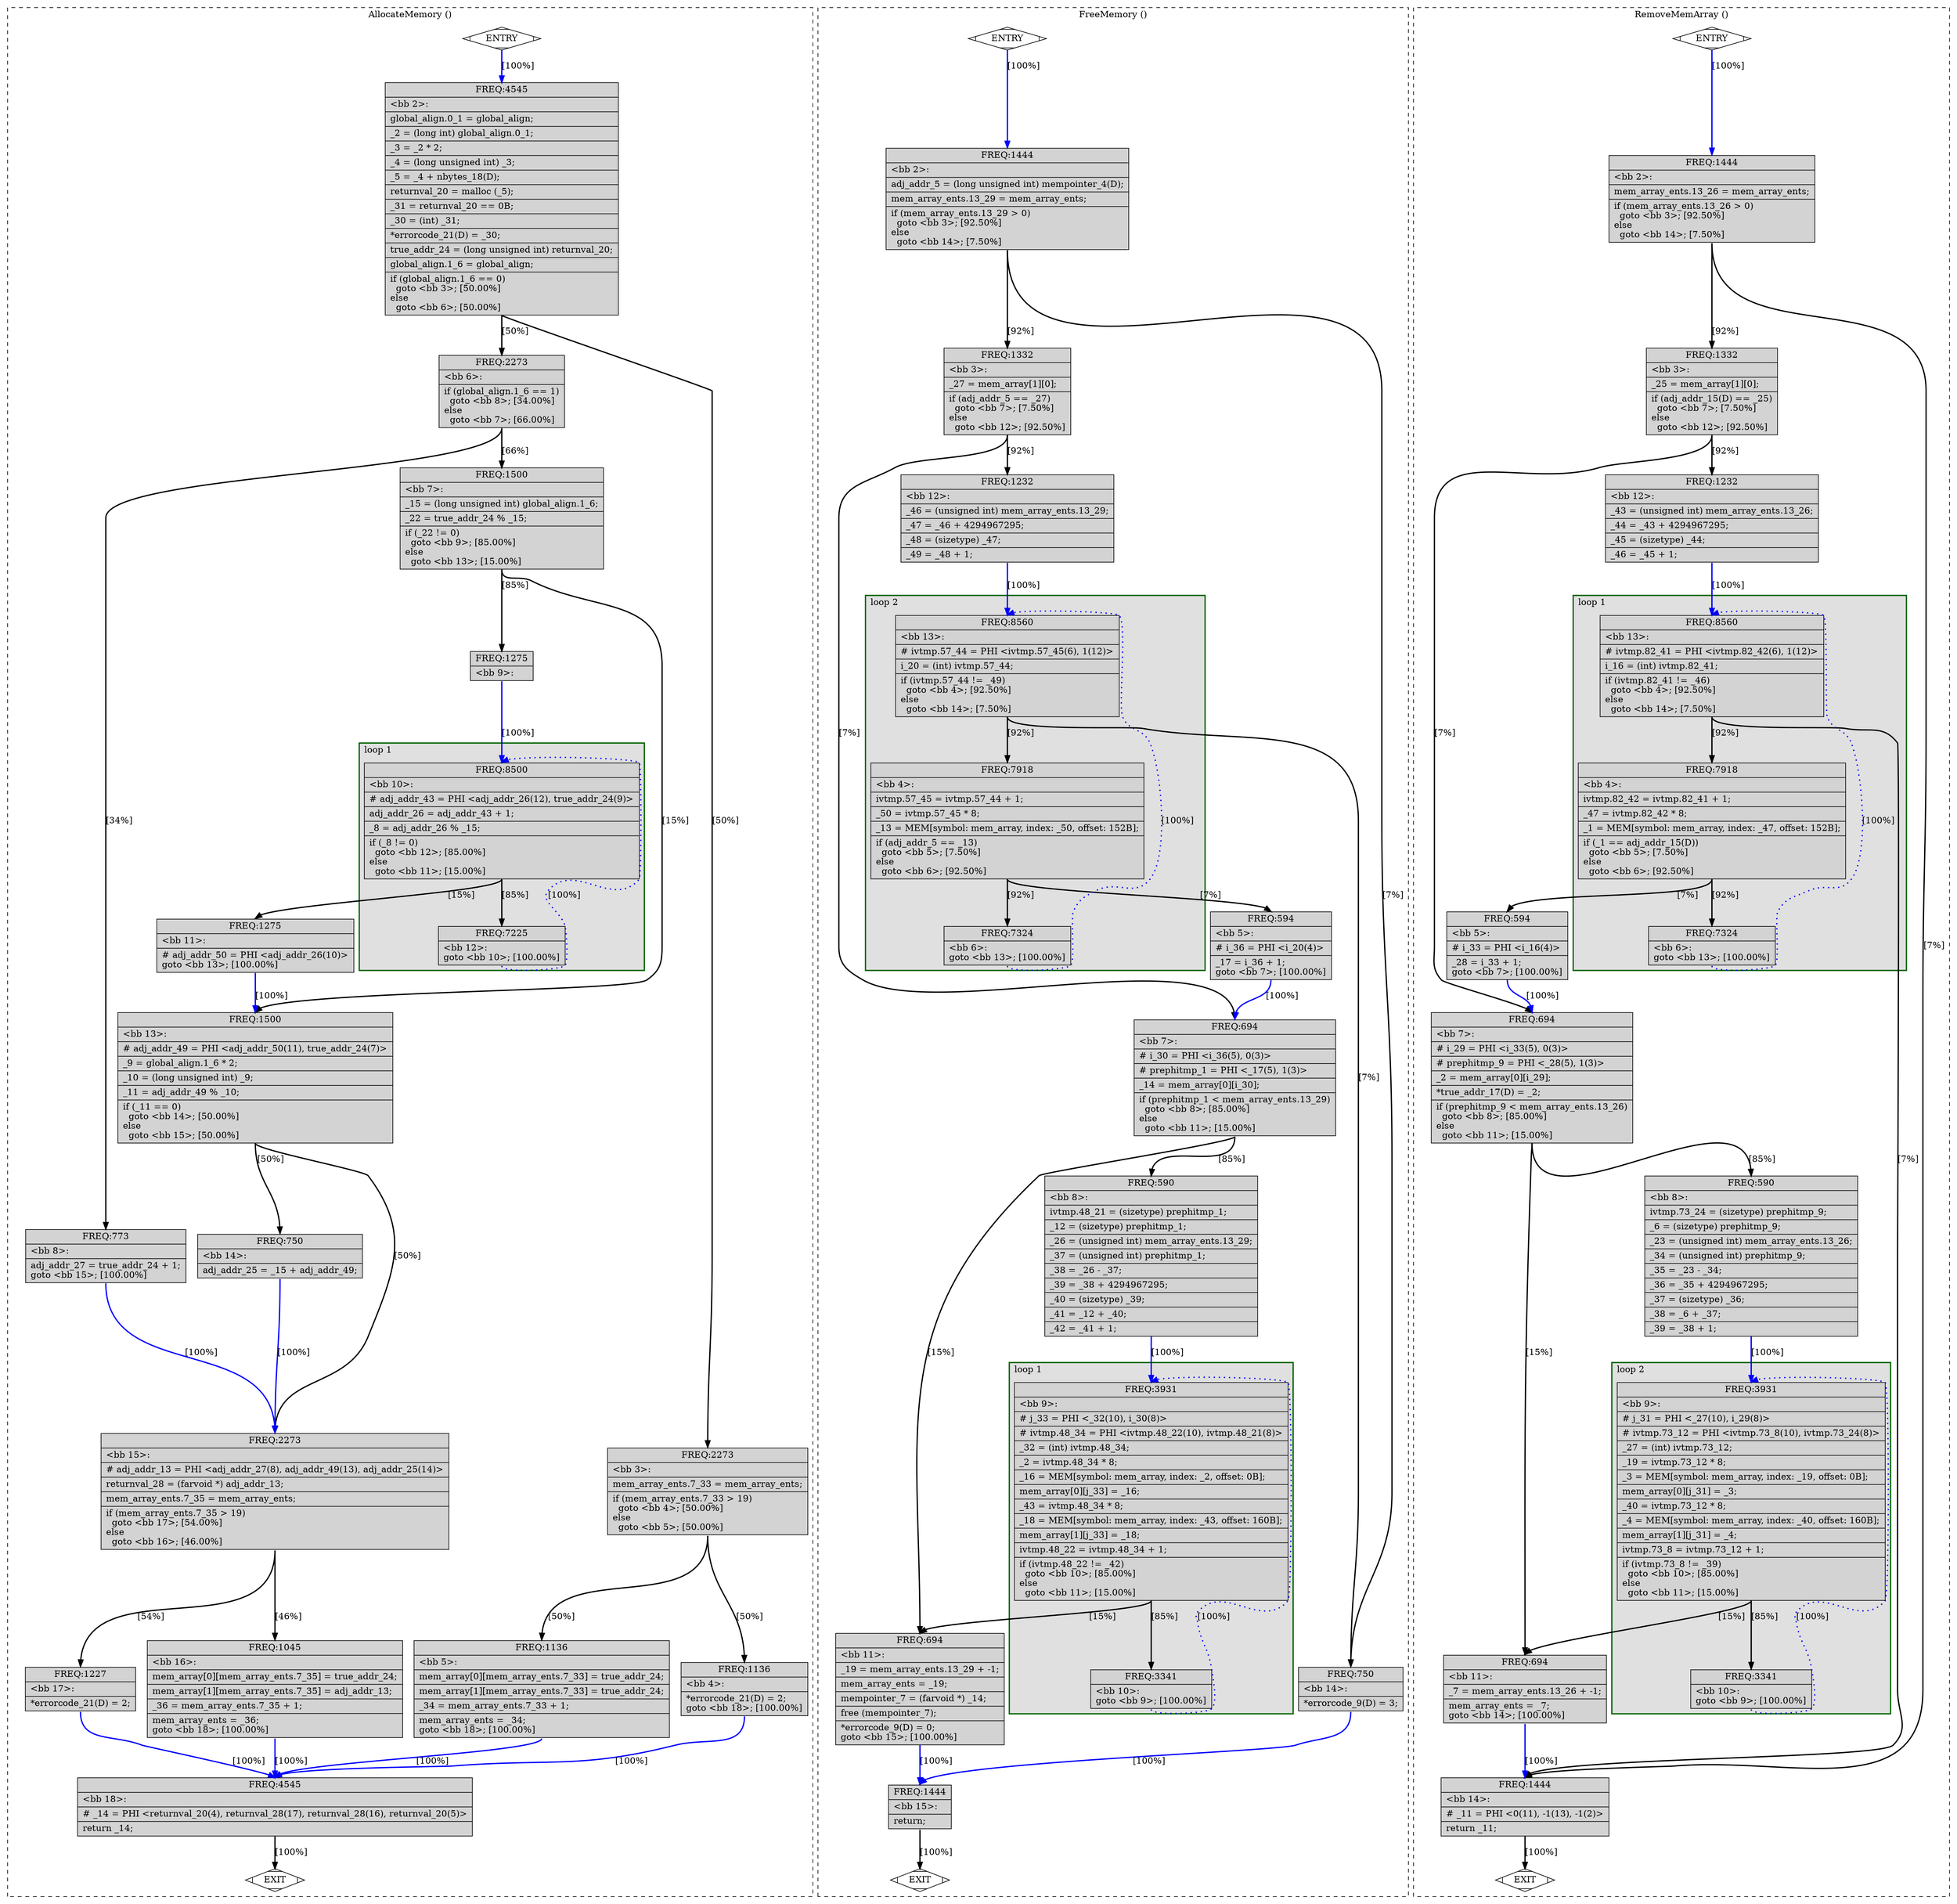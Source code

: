 digraph "sysspec.c.164t.ivopts" {
overlap=false;
subgraph "cluster_AllocateMemory" {
	style="dashed";
	color="black";
	label="AllocateMemory ()";
	subgraph cluster_52_1 {
	style="filled";
	color="darkgreen";
	fillcolor="grey88";
	label="loop 1";
	labeljust=l;
	penwidth=2;
	fn_52_basic_block_10 [shape=record,style=filled,fillcolor=lightgrey,label="{ FREQ:8500 |\<bb\ 10\>:\l\
|#\ adj_addr_43\ =\ PHI\ \<adj_addr_26(12),\ true_addr_24(9)\>\l\
|adj_addr_26\ =\ adj_addr_43\ +\ 1;\l\
|_8\ =\ adj_addr_26\ %\ _15;\l\
|if\ (_8\ !=\ 0)\l\
\ \ goto\ \<bb\ 12\>;\ [85.00%]\l\
else\l\
\ \ goto\ \<bb\ 11\>;\ [15.00%]\l\
}"];

	fn_52_basic_block_12 [shape=record,style=filled,fillcolor=lightgrey,label="{ FREQ:7225 |\<bb\ 12\>:\l\
goto\ \<bb\ 10\>;\ [100.00%]\l\
}"];

	}
	fn_52_basic_block_0 [shape=Mdiamond,style=filled,fillcolor=white,label="ENTRY"];

	fn_52_basic_block_1 [shape=Mdiamond,style=filled,fillcolor=white,label="EXIT"];

	fn_52_basic_block_2 [shape=record,style=filled,fillcolor=lightgrey,label="{ FREQ:4545 |\<bb\ 2\>:\l\
|global_align.0_1\ =\ global_align;\l\
|_2\ =\ (long\ int)\ global_align.0_1;\l\
|_3\ =\ _2\ *\ 2;\l\
|_4\ =\ (long\ unsigned\ int)\ _3;\l\
|_5\ =\ _4\ +\ nbytes_18(D);\l\
|returnval_20\ =\ malloc\ (_5);\l\
|_31\ =\ returnval_20\ ==\ 0B;\l\
|_30\ =\ (int)\ _31;\l\
|*errorcode_21(D)\ =\ _30;\l\
|true_addr_24\ =\ (long\ unsigned\ int)\ returnval_20;\l\
|global_align.1_6\ =\ global_align;\l\
|if\ (global_align.1_6\ ==\ 0)\l\
\ \ goto\ \<bb\ 3\>;\ [50.00%]\l\
else\l\
\ \ goto\ \<bb\ 6\>;\ [50.00%]\l\
}"];

	fn_52_basic_block_3 [shape=record,style=filled,fillcolor=lightgrey,label="{ FREQ:2273 |\<bb\ 3\>:\l\
|mem_array_ents.7_33\ =\ mem_array_ents;\l\
|if\ (mem_array_ents.7_33\ \>\ 19)\l\
\ \ goto\ \<bb\ 4\>;\ [50.00%]\l\
else\l\
\ \ goto\ \<bb\ 5\>;\ [50.00%]\l\
}"];

	fn_52_basic_block_4 [shape=record,style=filled,fillcolor=lightgrey,label="{ FREQ:1136 |\<bb\ 4\>:\l\
|*errorcode_21(D)\ =\ 2;\l\
goto\ \<bb\ 18\>;\ [100.00%]\l\
}"];

	fn_52_basic_block_5 [shape=record,style=filled,fillcolor=lightgrey,label="{ FREQ:1136 |\<bb\ 5\>:\l\
|mem_array[0][mem_array_ents.7_33]\ =\ true_addr_24;\l\
|mem_array[1][mem_array_ents.7_33]\ =\ true_addr_24;\l\
|_34\ =\ mem_array_ents.7_33\ +\ 1;\l\
|mem_array_ents\ =\ _34;\l\
goto\ \<bb\ 18\>;\ [100.00%]\l\
}"];

	fn_52_basic_block_6 [shape=record,style=filled,fillcolor=lightgrey,label="{ FREQ:2273 |\<bb\ 6\>:\l\
|if\ (global_align.1_6\ ==\ 1)\l\
\ \ goto\ \<bb\ 8\>;\ [34.00%]\l\
else\l\
\ \ goto\ \<bb\ 7\>;\ [66.00%]\l\
}"];

	fn_52_basic_block_7 [shape=record,style=filled,fillcolor=lightgrey,label="{ FREQ:1500 |\<bb\ 7\>:\l\
|_15\ =\ (long\ unsigned\ int)\ global_align.1_6;\l\
|_22\ =\ true_addr_24\ %\ _15;\l\
|if\ (_22\ !=\ 0)\l\
\ \ goto\ \<bb\ 9\>;\ [85.00%]\l\
else\l\
\ \ goto\ \<bb\ 13\>;\ [15.00%]\l\
}"];

	fn_52_basic_block_8 [shape=record,style=filled,fillcolor=lightgrey,label="{ FREQ:773 |\<bb\ 8\>:\l\
|adj_addr_27\ =\ true_addr_24\ +\ 1;\l\
goto\ \<bb\ 15\>;\ [100.00%]\l\
}"];

	fn_52_basic_block_9 [shape=record,style=filled,fillcolor=lightgrey,label="{ FREQ:1275 |\<bb\ 9\>:\l\
}"];

	fn_52_basic_block_11 [shape=record,style=filled,fillcolor=lightgrey,label="{ FREQ:1275 |\<bb\ 11\>:\l\
|#\ adj_addr_50\ =\ PHI\ \<adj_addr_26(10)\>\l\
goto\ \<bb\ 13\>;\ [100.00%]\l\
}"];

	fn_52_basic_block_13 [shape=record,style=filled,fillcolor=lightgrey,label="{ FREQ:1500 |\<bb\ 13\>:\l\
|#\ adj_addr_49\ =\ PHI\ \<adj_addr_50(11),\ true_addr_24(7)\>\l\
|_9\ =\ global_align.1_6\ *\ 2;\l\
|_10\ =\ (long\ unsigned\ int)\ _9;\l\
|_11\ =\ adj_addr_49\ %\ _10;\l\
|if\ (_11\ ==\ 0)\l\
\ \ goto\ \<bb\ 14\>;\ [50.00%]\l\
else\l\
\ \ goto\ \<bb\ 15\>;\ [50.00%]\l\
}"];

	fn_52_basic_block_14 [shape=record,style=filled,fillcolor=lightgrey,label="{ FREQ:750 |\<bb\ 14\>:\l\
|adj_addr_25\ =\ _15\ +\ adj_addr_49;\l\
}"];

	fn_52_basic_block_15 [shape=record,style=filled,fillcolor=lightgrey,label="{ FREQ:2273 |\<bb\ 15\>:\l\
|#\ adj_addr_13\ =\ PHI\ \<adj_addr_27(8),\ adj_addr_49(13),\ adj_addr_25(14)\>\l\
|returnval_28\ =\ (farvoid\ *)\ adj_addr_13;\l\
|mem_array_ents.7_35\ =\ mem_array_ents;\l\
|if\ (mem_array_ents.7_35\ \>\ 19)\l\
\ \ goto\ \<bb\ 17\>;\ [54.00%]\l\
else\l\
\ \ goto\ \<bb\ 16\>;\ [46.00%]\l\
}"];

	fn_52_basic_block_16 [shape=record,style=filled,fillcolor=lightgrey,label="{ FREQ:1045 |\<bb\ 16\>:\l\
|mem_array[0][mem_array_ents.7_35]\ =\ true_addr_24;\l\
|mem_array[1][mem_array_ents.7_35]\ =\ adj_addr_13;\l\
|_36\ =\ mem_array_ents.7_35\ +\ 1;\l\
|mem_array_ents\ =\ _36;\l\
goto\ \<bb\ 18\>;\ [100.00%]\l\
}"];

	fn_52_basic_block_17 [shape=record,style=filled,fillcolor=lightgrey,label="{ FREQ:1227 |\<bb\ 17\>:\l\
|*errorcode_21(D)\ =\ 2;\l\
}"];

	fn_52_basic_block_18 [shape=record,style=filled,fillcolor=lightgrey,label="{ FREQ:4545 |\<bb\ 18\>:\l\
|#\ _14\ =\ PHI\ \<returnval_20(4),\ returnval_28(17),\ returnval_28(16),\ returnval_20(5)\>\l\
|return\ _14;\l\
}"];

	fn_52_basic_block_0:s -> fn_52_basic_block_2:n [style="solid,bold",color=blue,weight=100,constraint=true, label="[100%]"];
	fn_52_basic_block_2:s -> fn_52_basic_block_3:n [style="solid,bold",color=black,weight=10,constraint=true, label="[50%]"];
	fn_52_basic_block_2:s -> fn_52_basic_block_6:n [style="solid,bold",color=black,weight=10,constraint=true, label="[50%]"];
	fn_52_basic_block_3:s -> fn_52_basic_block_4:n [style="solid,bold",color=black,weight=10,constraint=true, label="[50%]"];
	fn_52_basic_block_3:s -> fn_52_basic_block_5:n [style="solid,bold",color=black,weight=10,constraint=true, label="[50%]"];
	fn_52_basic_block_4:s -> fn_52_basic_block_18:n [style="solid,bold",color=blue,weight=100,constraint=true, label="[100%]"];
	fn_52_basic_block_5:s -> fn_52_basic_block_18:n [style="solid,bold",color=blue,weight=100,constraint=true, label="[100%]"];
	fn_52_basic_block_6:s -> fn_52_basic_block_8:n [style="solid,bold",color=black,weight=10,constraint=true, label="[34%]"];
	fn_52_basic_block_6:s -> fn_52_basic_block_7:n [style="solid,bold",color=black,weight=10,constraint=true, label="[66%]"];
	fn_52_basic_block_7:s -> fn_52_basic_block_9:n [style="solid,bold",color=black,weight=10,constraint=true, label="[85%]"];
	fn_52_basic_block_7:s -> fn_52_basic_block_13:n [style="solid,bold",color=black,weight=10,constraint=true, label="[15%]"];
	fn_52_basic_block_8:s -> fn_52_basic_block_15:n [style="solid,bold",color=blue,weight=100,constraint=true, label="[100%]"];
	fn_52_basic_block_9:s -> fn_52_basic_block_10:n [style="solid,bold",color=blue,weight=100,constraint=true, label="[100%]"];
	fn_52_basic_block_10:s -> fn_52_basic_block_12:n [style="solid,bold",color=black,weight=10,constraint=true, label="[85%]"];
	fn_52_basic_block_10:s -> fn_52_basic_block_11:n [style="solid,bold",color=black,weight=10,constraint=true, label="[15%]"];
	fn_52_basic_block_11:s -> fn_52_basic_block_13:n [style="solid,bold",color=blue,weight=100,constraint=true, label="[100%]"];
	fn_52_basic_block_12:s -> fn_52_basic_block_10:n [style="dotted,bold",color=blue,weight=10,constraint=false, label="[100%]"];
	fn_52_basic_block_13:s -> fn_52_basic_block_14:n [style="solid,bold",color=black,weight=10,constraint=true, label="[50%]"];
	fn_52_basic_block_13:s -> fn_52_basic_block_15:n [style="solid,bold",color=black,weight=10,constraint=true, label="[50%]"];
	fn_52_basic_block_14:s -> fn_52_basic_block_15:n [style="solid,bold",color=blue,weight=100,constraint=true, label="[100%]"];
	fn_52_basic_block_15:s -> fn_52_basic_block_17:n [style="solid,bold",color=black,weight=10,constraint=true, label="[54%]"];
	fn_52_basic_block_15:s -> fn_52_basic_block_16:n [style="solid,bold",color=black,weight=10,constraint=true, label="[46%]"];
	fn_52_basic_block_16:s -> fn_52_basic_block_18:n [style="solid,bold",color=blue,weight=100,constraint=true, label="[100%]"];
	fn_52_basic_block_17:s -> fn_52_basic_block_18:n [style="solid,bold",color=blue,weight=100,constraint=true, label="[100%]"];
	fn_52_basic_block_18:s -> fn_52_basic_block_1:n [style="solid,bold",color=black,weight=10,constraint=true, label="[100%]"];
	fn_52_basic_block_0:s -> fn_52_basic_block_1:n [style="invis",constraint=true];
}
subgraph "cluster_FreeMemory" {
	style="dashed";
	color="black";
	label="FreeMemory ()";
	subgraph cluster_53_1 {
	style="filled";
	color="darkgreen";
	fillcolor="grey88";
	label="loop 1";
	labeljust=l;
	penwidth=2;
	fn_53_basic_block_9 [shape=record,style=filled,fillcolor=lightgrey,label="{ FREQ:3931 |\<bb\ 9\>:\l\
|#\ j_33\ =\ PHI\ \<_32(10),\ i_30(8)\>\l\
|#\ ivtmp.48_34\ =\ PHI\ \<ivtmp.48_22(10),\ ivtmp.48_21(8)\>\l\
|_32\ =\ (int)\ ivtmp.48_34;\l\
|_2\ =\ ivtmp.48_34\ *\ 8;\l\
|_16\ =\ MEM[symbol:\ mem_array,\ index:\ _2,\ offset:\ 0B];\l\
|mem_array[0][j_33]\ =\ _16;\l\
|_43\ =\ ivtmp.48_34\ *\ 8;\l\
|_18\ =\ MEM[symbol:\ mem_array,\ index:\ _43,\ offset:\ 160B];\l\
|mem_array[1][j_33]\ =\ _18;\l\
|ivtmp.48_22\ =\ ivtmp.48_34\ +\ 1;\l\
|if\ (ivtmp.48_22\ !=\ _42)\l\
\ \ goto\ \<bb\ 10\>;\ [85.00%]\l\
else\l\
\ \ goto\ \<bb\ 11\>;\ [15.00%]\l\
}"];

	fn_53_basic_block_10 [shape=record,style=filled,fillcolor=lightgrey,label="{ FREQ:3341 |\<bb\ 10\>:\l\
goto\ \<bb\ 9\>;\ [100.00%]\l\
}"];

	}
	subgraph cluster_53_2 {
	style="filled";
	color="darkgreen";
	fillcolor="grey88";
	label="loop 2";
	labeljust=l;
	penwidth=2;
	fn_53_basic_block_13 [shape=record,style=filled,fillcolor=lightgrey,label="{ FREQ:8560 |\<bb\ 13\>:\l\
|#\ ivtmp.57_44\ =\ PHI\ \<ivtmp.57_45(6),\ 1(12)\>\l\
|i_20\ =\ (int)\ ivtmp.57_44;\l\
|if\ (ivtmp.57_44\ !=\ _49)\l\
\ \ goto\ \<bb\ 4\>;\ [92.50%]\l\
else\l\
\ \ goto\ \<bb\ 14\>;\ [7.50%]\l\
}"];

	fn_53_basic_block_4 [shape=record,style=filled,fillcolor=lightgrey,label="{ FREQ:7918 |\<bb\ 4\>:\l\
|ivtmp.57_45\ =\ ivtmp.57_44\ +\ 1;\l\
|_50\ =\ ivtmp.57_45\ *\ 8;\l\
|_13\ =\ MEM[symbol:\ mem_array,\ index:\ _50,\ offset:\ 152B];\l\
|if\ (adj_addr_5\ ==\ _13)\l\
\ \ goto\ \<bb\ 5\>;\ [7.50%]\l\
else\l\
\ \ goto\ \<bb\ 6\>;\ [92.50%]\l\
}"];

	fn_53_basic_block_6 [shape=record,style=filled,fillcolor=lightgrey,label="{ FREQ:7324 |\<bb\ 6\>:\l\
goto\ \<bb\ 13\>;\ [100.00%]\l\
}"];

	}
	fn_53_basic_block_0 [shape=Mdiamond,style=filled,fillcolor=white,label="ENTRY"];

	fn_53_basic_block_1 [shape=Mdiamond,style=filled,fillcolor=white,label="EXIT"];

	fn_53_basic_block_2 [shape=record,style=filled,fillcolor=lightgrey,label="{ FREQ:1444 |\<bb\ 2\>:\l\
|adj_addr_5\ =\ (long\ unsigned\ int)\ mempointer_4(D);\l\
|mem_array_ents.13_29\ =\ mem_array_ents;\l\
|if\ (mem_array_ents.13_29\ \>\ 0)\l\
\ \ goto\ \<bb\ 3\>;\ [92.50%]\l\
else\l\
\ \ goto\ \<bb\ 14\>;\ [7.50%]\l\
}"];

	fn_53_basic_block_3 [shape=record,style=filled,fillcolor=lightgrey,label="{ FREQ:1332 |\<bb\ 3\>:\l\
|_27\ =\ mem_array[1][0];\l\
|if\ (adj_addr_5\ ==\ _27)\l\
\ \ goto\ \<bb\ 7\>;\ [7.50%]\l\
else\l\
\ \ goto\ \<bb\ 12\>;\ [92.50%]\l\
}"];

	fn_53_basic_block_5 [shape=record,style=filled,fillcolor=lightgrey,label="{ FREQ:594 |\<bb\ 5\>:\l\
|#\ i_36\ =\ PHI\ \<i_20(4)\>\l\
|_17\ =\ i_36\ +\ 1;\l\
goto\ \<bb\ 7\>;\ [100.00%]\l\
}"];

	fn_53_basic_block_7 [shape=record,style=filled,fillcolor=lightgrey,label="{ FREQ:694 |\<bb\ 7\>:\l\
|#\ i_30\ =\ PHI\ \<i_36(5),\ 0(3)\>\l\
|#\ prephitmp_1\ =\ PHI\ \<_17(5),\ 1(3)\>\l\
|_14\ =\ mem_array[0][i_30];\l\
|if\ (prephitmp_1\ \<\ mem_array_ents.13_29)\l\
\ \ goto\ \<bb\ 8\>;\ [85.00%]\l\
else\l\
\ \ goto\ \<bb\ 11\>;\ [15.00%]\l\
}"];

	fn_53_basic_block_8 [shape=record,style=filled,fillcolor=lightgrey,label="{ FREQ:590 |\<bb\ 8\>:\l\
|ivtmp.48_21\ =\ (sizetype)\ prephitmp_1;\l\
|_12\ =\ (sizetype)\ prephitmp_1;\l\
|_26\ =\ (unsigned\ int)\ mem_array_ents.13_29;\l\
|_37\ =\ (unsigned\ int)\ prephitmp_1;\l\
|_38\ =\ _26\ -\ _37;\l\
|_39\ =\ _38\ +\ 4294967295;\l\
|_40\ =\ (sizetype)\ _39;\l\
|_41\ =\ _12\ +\ _40;\l\
|_42\ =\ _41\ +\ 1;\l\
}"];

	fn_53_basic_block_11 [shape=record,style=filled,fillcolor=lightgrey,label="{ FREQ:694 |\<bb\ 11\>:\l\
|_19\ =\ mem_array_ents.13_29\ +\ -1;\l\
|mem_array_ents\ =\ _19;\l\
|mempointer_7\ =\ (farvoid\ *)\ _14;\l\
|free\ (mempointer_7);\l\
|*errorcode_9(D)\ =\ 0;\l\
goto\ \<bb\ 15\>;\ [100.00%]\l\
}"];

	fn_53_basic_block_12 [shape=record,style=filled,fillcolor=lightgrey,label="{ FREQ:1232 |\<bb\ 12\>:\l\
|_46\ =\ (unsigned\ int)\ mem_array_ents.13_29;\l\
|_47\ =\ _46\ +\ 4294967295;\l\
|_48\ =\ (sizetype)\ _47;\l\
|_49\ =\ _48\ +\ 1;\l\
}"];

	fn_53_basic_block_14 [shape=record,style=filled,fillcolor=lightgrey,label="{ FREQ:750 |\<bb\ 14\>:\l\
|*errorcode_9(D)\ =\ 3;\l\
}"];

	fn_53_basic_block_15 [shape=record,style=filled,fillcolor=lightgrey,label="{ FREQ:1444 |\<bb\ 15\>:\l\
|return;\l\
}"];

	fn_53_basic_block_0:s -> fn_53_basic_block_2:n [style="solid,bold",color=blue,weight=100,constraint=true, label="[100%]"];
	fn_53_basic_block_2:s -> fn_53_basic_block_3:n [style="solid,bold",color=black,weight=10,constraint=true, label="[92%]"];
	fn_53_basic_block_2:s -> fn_53_basic_block_14:n [style="solid,bold",color=black,weight=10,constraint=true, label="[7%]"];
	fn_53_basic_block_3:s -> fn_53_basic_block_7:n [style="solid,bold",color=black,weight=10,constraint=true, label="[7%]"];
	fn_53_basic_block_3:s -> fn_53_basic_block_12:n [style="solid,bold",color=black,weight=10,constraint=true, label="[92%]"];
	fn_53_basic_block_4:s -> fn_53_basic_block_5:n [style="solid,bold",color=black,weight=10,constraint=true, label="[7%]"];
	fn_53_basic_block_4:s -> fn_53_basic_block_6:n [style="solid,bold",color=black,weight=10,constraint=true, label="[92%]"];
	fn_53_basic_block_5:s -> fn_53_basic_block_7:n [style="solid,bold",color=blue,weight=100,constraint=true, label="[100%]"];
	fn_53_basic_block_6:s -> fn_53_basic_block_13:n [style="dotted,bold",color=blue,weight=10,constraint=false, label="[100%]"];
	fn_53_basic_block_7:s -> fn_53_basic_block_8:n [style="solid,bold",color=black,weight=10,constraint=true, label="[85%]"];
	fn_53_basic_block_7:s -> fn_53_basic_block_11:n [style="solid,bold",color=black,weight=10,constraint=true, label="[15%]"];
	fn_53_basic_block_8:s -> fn_53_basic_block_9:n [style="solid,bold",color=blue,weight=100,constraint=true, label="[100%]"];
	fn_53_basic_block_9:s -> fn_53_basic_block_10:n [style="solid,bold",color=black,weight=10,constraint=true, label="[85%]"];
	fn_53_basic_block_9:s -> fn_53_basic_block_11:n [style="solid,bold",color=black,weight=10,constraint=true, label="[15%]"];
	fn_53_basic_block_10:s -> fn_53_basic_block_9:n [style="dotted,bold",color=blue,weight=10,constraint=false, label="[100%]"];
	fn_53_basic_block_11:s -> fn_53_basic_block_15:n [style="solid,bold",color=blue,weight=100,constraint=true, label="[100%]"];
	fn_53_basic_block_12:s -> fn_53_basic_block_13:n [style="solid,bold",color=blue,weight=100,constraint=true, label="[100%]"];
	fn_53_basic_block_13:s -> fn_53_basic_block_4:n [style="solid,bold",color=black,weight=10,constraint=true, label="[92%]"];
	fn_53_basic_block_13:s -> fn_53_basic_block_14:n [style="solid,bold",color=black,weight=10,constraint=true, label="[7%]"];
	fn_53_basic_block_14:s -> fn_53_basic_block_15:n [style="solid,bold",color=blue,weight=100,constraint=true, label="[100%]"];
	fn_53_basic_block_15:s -> fn_53_basic_block_1:n [style="solid,bold",color=black,weight=10,constraint=true, label="[100%]"];
	fn_53_basic_block_0:s -> fn_53_basic_block_1:n [style="invis",constraint=true];
}
subgraph "cluster_RemoveMemArray" {
	style="dashed";
	color="black";
	label="RemoveMemArray ()";
	subgraph cluster_57_2 {
	style="filled";
	color="darkgreen";
	fillcolor="grey88";
	label="loop 2";
	labeljust=l;
	penwidth=2;
	fn_57_basic_block_9 [shape=record,style=filled,fillcolor=lightgrey,label="{ FREQ:3931 |\<bb\ 9\>:\l\
|#\ j_31\ =\ PHI\ \<_27(10),\ i_29(8)\>\l\
|#\ ivtmp.73_12\ =\ PHI\ \<ivtmp.73_8(10),\ ivtmp.73_24(8)\>\l\
|_27\ =\ (int)\ ivtmp.73_12;\l\
|_19\ =\ ivtmp.73_12\ *\ 8;\l\
|_3\ =\ MEM[symbol:\ mem_array,\ index:\ _19,\ offset:\ 0B];\l\
|mem_array[0][j_31]\ =\ _3;\l\
|_40\ =\ ivtmp.73_12\ *\ 8;\l\
|_4\ =\ MEM[symbol:\ mem_array,\ index:\ _40,\ offset:\ 160B];\l\
|mem_array[1][j_31]\ =\ _4;\l\
|ivtmp.73_8\ =\ ivtmp.73_12\ +\ 1;\l\
|if\ (ivtmp.73_8\ !=\ _39)\l\
\ \ goto\ \<bb\ 10\>;\ [85.00%]\l\
else\l\
\ \ goto\ \<bb\ 11\>;\ [15.00%]\l\
}"];

	fn_57_basic_block_10 [shape=record,style=filled,fillcolor=lightgrey,label="{ FREQ:3341 |\<bb\ 10\>:\l\
goto\ \<bb\ 9\>;\ [100.00%]\l\
}"];

	}
	subgraph cluster_57_1 {
	style="filled";
	color="darkgreen";
	fillcolor="grey88";
	label="loop 1";
	labeljust=l;
	penwidth=2;
	fn_57_basic_block_13 [shape=record,style=filled,fillcolor=lightgrey,label="{ FREQ:8560 |\<bb\ 13\>:\l\
|#\ ivtmp.82_41\ =\ PHI\ \<ivtmp.82_42(6),\ 1(12)\>\l\
|i_16\ =\ (int)\ ivtmp.82_41;\l\
|if\ (ivtmp.82_41\ !=\ _46)\l\
\ \ goto\ \<bb\ 4\>;\ [92.50%]\l\
else\l\
\ \ goto\ \<bb\ 14\>;\ [7.50%]\l\
}"];

	fn_57_basic_block_4 [shape=record,style=filled,fillcolor=lightgrey,label="{ FREQ:7918 |\<bb\ 4\>:\l\
|ivtmp.82_42\ =\ ivtmp.82_41\ +\ 1;\l\
|_47\ =\ ivtmp.82_42\ *\ 8;\l\
|_1\ =\ MEM[symbol:\ mem_array,\ index:\ _47,\ offset:\ 152B];\l\
|if\ (_1\ ==\ adj_addr_15(D))\l\
\ \ goto\ \<bb\ 5\>;\ [7.50%]\l\
else\l\
\ \ goto\ \<bb\ 6\>;\ [92.50%]\l\
}"];

	fn_57_basic_block_6 [shape=record,style=filled,fillcolor=lightgrey,label="{ FREQ:7324 |\<bb\ 6\>:\l\
goto\ \<bb\ 13\>;\ [100.00%]\l\
}"];

	}
	fn_57_basic_block_0 [shape=Mdiamond,style=filled,fillcolor=white,label="ENTRY"];

	fn_57_basic_block_1 [shape=Mdiamond,style=filled,fillcolor=white,label="EXIT"];

	fn_57_basic_block_2 [shape=record,style=filled,fillcolor=lightgrey,label="{ FREQ:1444 |\<bb\ 2\>:\l\
|mem_array_ents.13_26\ =\ mem_array_ents;\l\
|if\ (mem_array_ents.13_26\ \>\ 0)\l\
\ \ goto\ \<bb\ 3\>;\ [92.50%]\l\
else\l\
\ \ goto\ \<bb\ 14\>;\ [7.50%]\l\
}"];

	fn_57_basic_block_3 [shape=record,style=filled,fillcolor=lightgrey,label="{ FREQ:1332 |\<bb\ 3\>:\l\
|_25\ =\ mem_array[1][0];\l\
|if\ (adj_addr_15(D)\ ==\ _25)\l\
\ \ goto\ \<bb\ 7\>;\ [7.50%]\l\
else\l\
\ \ goto\ \<bb\ 12\>;\ [92.50%]\l\
}"];

	fn_57_basic_block_5 [shape=record,style=filled,fillcolor=lightgrey,label="{ FREQ:594 |\<bb\ 5\>:\l\
|#\ i_33\ =\ PHI\ \<i_16(4)\>\l\
|_28\ =\ i_33\ +\ 1;\l\
goto\ \<bb\ 7\>;\ [100.00%]\l\
}"];

	fn_57_basic_block_7 [shape=record,style=filled,fillcolor=lightgrey,label="{ FREQ:694 |\<bb\ 7\>:\l\
|#\ i_29\ =\ PHI\ \<i_33(5),\ 0(3)\>\l\
|#\ prephitmp_9\ =\ PHI\ \<_28(5),\ 1(3)\>\l\
|_2\ =\ mem_array[0][i_29];\l\
|*true_addr_17(D)\ =\ _2;\l\
|if\ (prephitmp_9\ \<\ mem_array_ents.13_26)\l\
\ \ goto\ \<bb\ 8\>;\ [85.00%]\l\
else\l\
\ \ goto\ \<bb\ 11\>;\ [15.00%]\l\
}"];

	fn_57_basic_block_8 [shape=record,style=filled,fillcolor=lightgrey,label="{ FREQ:590 |\<bb\ 8\>:\l\
|ivtmp.73_24\ =\ (sizetype)\ prephitmp_9;\l\
|_6\ =\ (sizetype)\ prephitmp_9;\l\
|_23\ =\ (unsigned\ int)\ mem_array_ents.13_26;\l\
|_34\ =\ (unsigned\ int)\ prephitmp_9;\l\
|_35\ =\ _23\ -\ _34;\l\
|_36\ =\ _35\ +\ 4294967295;\l\
|_37\ =\ (sizetype)\ _36;\l\
|_38\ =\ _6\ +\ _37;\l\
|_39\ =\ _38\ +\ 1;\l\
}"];

	fn_57_basic_block_11 [shape=record,style=filled,fillcolor=lightgrey,label="{ FREQ:694 |\<bb\ 11\>:\l\
|_7\ =\ mem_array_ents.13_26\ +\ -1;\l\
|mem_array_ents\ =\ _7;\l\
goto\ \<bb\ 14\>;\ [100.00%]\l\
}"];

	fn_57_basic_block_12 [shape=record,style=filled,fillcolor=lightgrey,label="{ FREQ:1232 |\<bb\ 12\>:\l\
|_43\ =\ (unsigned\ int)\ mem_array_ents.13_26;\l\
|_44\ =\ _43\ +\ 4294967295;\l\
|_45\ =\ (sizetype)\ _44;\l\
|_46\ =\ _45\ +\ 1;\l\
}"];

	fn_57_basic_block_14 [shape=record,style=filled,fillcolor=lightgrey,label="{ FREQ:1444 |\<bb\ 14\>:\l\
|#\ _11\ =\ PHI\ \<0(11),\ -1(13),\ -1(2)\>\l\
|return\ _11;\l\
}"];

	fn_57_basic_block_0:s -> fn_57_basic_block_2:n [style="solid,bold",color=blue,weight=100,constraint=true, label="[100%]"];
	fn_57_basic_block_2:s -> fn_57_basic_block_3:n [style="solid,bold",color=black,weight=10,constraint=true, label="[92%]"];
	fn_57_basic_block_2:s -> fn_57_basic_block_14:n [style="solid,bold",color=black,weight=10,constraint=true, label="[7%]"];
	fn_57_basic_block_3:s -> fn_57_basic_block_7:n [style="solid,bold",color=black,weight=10,constraint=true, label="[7%]"];
	fn_57_basic_block_3:s -> fn_57_basic_block_12:n [style="solid,bold",color=black,weight=10,constraint=true, label="[92%]"];
	fn_57_basic_block_4:s -> fn_57_basic_block_5:n [style="solid,bold",color=black,weight=10,constraint=true, label="[7%]"];
	fn_57_basic_block_4:s -> fn_57_basic_block_6:n [style="solid,bold",color=black,weight=10,constraint=true, label="[92%]"];
	fn_57_basic_block_5:s -> fn_57_basic_block_7:n [style="solid,bold",color=blue,weight=100,constraint=true, label="[100%]"];
	fn_57_basic_block_6:s -> fn_57_basic_block_13:n [style="dotted,bold",color=blue,weight=10,constraint=false, label="[100%]"];
	fn_57_basic_block_7:s -> fn_57_basic_block_8:n [style="solid,bold",color=black,weight=10,constraint=true, label="[85%]"];
	fn_57_basic_block_7:s -> fn_57_basic_block_11:n [style="solid,bold",color=black,weight=10,constraint=true, label="[15%]"];
	fn_57_basic_block_8:s -> fn_57_basic_block_9:n [style="solid,bold",color=blue,weight=100,constraint=true, label="[100%]"];
	fn_57_basic_block_9:s -> fn_57_basic_block_10:n [style="solid,bold",color=black,weight=10,constraint=true, label="[85%]"];
	fn_57_basic_block_9:s -> fn_57_basic_block_11:n [style="solid,bold",color=black,weight=10,constraint=true, label="[15%]"];
	fn_57_basic_block_10:s -> fn_57_basic_block_9:n [style="dotted,bold",color=blue,weight=10,constraint=false, label="[100%]"];
	fn_57_basic_block_11:s -> fn_57_basic_block_14:n [style="solid,bold",color=blue,weight=100,constraint=true, label="[100%]"];
	fn_57_basic_block_12:s -> fn_57_basic_block_13:n [style="solid,bold",color=blue,weight=100,constraint=true, label="[100%]"];
	fn_57_basic_block_13:s -> fn_57_basic_block_4:n [style="solid,bold",color=black,weight=10,constraint=true, label="[92%]"];
	fn_57_basic_block_13:s -> fn_57_basic_block_14:n [style="solid,bold",color=black,weight=10,constraint=true, label="[7%]"];
	fn_57_basic_block_14:s -> fn_57_basic_block_1:n [style="solid,bold",color=black,weight=10,constraint=true, label="[100%]"];
	fn_57_basic_block_0:s -> fn_57_basic_block_1:n [style="invis",constraint=true];
}
}
